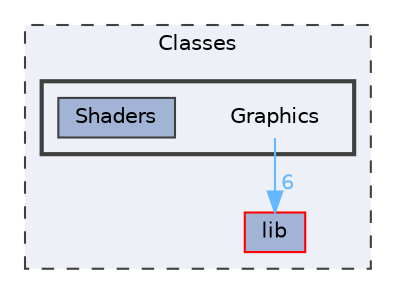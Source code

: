 digraph "C:/Users/HP/Documents/GitHub/Minero-Game/Classes/Graphics"
{
 // LATEX_PDF_SIZE
  bgcolor="transparent";
  edge [fontname=Helvetica,fontsize=10,labelfontname=Helvetica,labelfontsize=10];
  node [fontname=Helvetica,fontsize=10,shape=box,height=0.2,width=0.4];
  compound=true
  subgraph clusterdir_0c68614ac8d8401edbf4146ded722294 {
    graph [ bgcolor="#edf0f7", pencolor="grey25", label="Classes", fontname=Helvetica,fontsize=10 style="filled,dashed", URL="dir_0c68614ac8d8401edbf4146ded722294.html",tooltip=""]
  dir_fc240e2943637a3e32c255d98eb86c40 [label="lib", fillcolor="#a2b4d6", color="red", style="filled", URL="dir_fc240e2943637a3e32c255d98eb86c40.html",tooltip=""];
  subgraph clusterdir_9037bb574e7d799f7f79e9699f9b4e1f {
    graph [ bgcolor="#edf0f7", pencolor="grey25", label="", fontname=Helvetica,fontsize=10 style="filled,bold", URL="dir_9037bb574e7d799f7f79e9699f9b4e1f.html",tooltip=""]
    dir_9037bb574e7d799f7f79e9699f9b4e1f [shape=plaintext, label="Graphics"];
  dir_036fd39a73285b4888116bf4adf3fc9c [label="Shaders", fillcolor="#a2b4d6", color="grey25", style="filled", URL="dir_036fd39a73285b4888116bf4adf3fc9c.html",tooltip=""];
  }
  }
  dir_9037bb574e7d799f7f79e9699f9b4e1f->dir_fc240e2943637a3e32c255d98eb86c40 [headlabel="6", labeldistance=1.5 headhref="dir_000151_000195.html" href="dir_000151_000195.html" color="steelblue1" fontcolor="steelblue1"];
}
